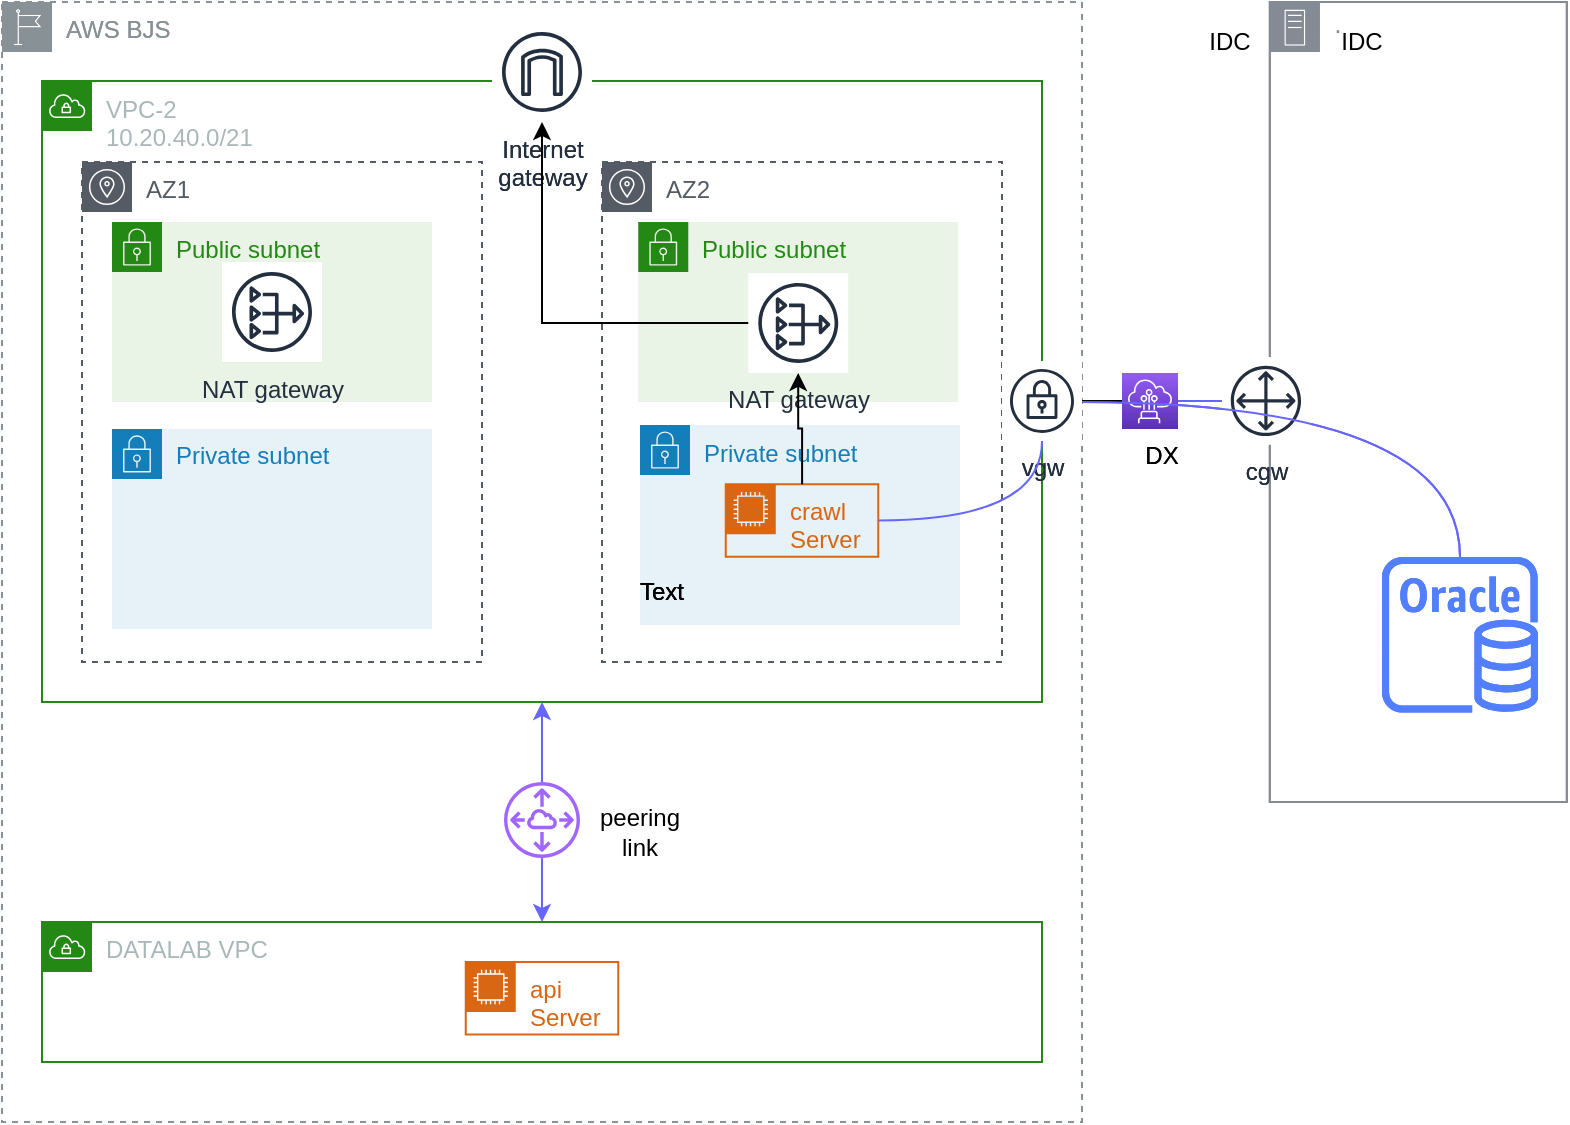 <mxfile version="15.6.1" type="github" pages="2">
  <diagram id="IxkI_rFSqNzdkLSwgqRe" name="one server">
    <mxGraphModel dx="942" dy="600" grid="1" gridSize="10" guides="1" tooltips="1" connect="1" arrows="1" fold="1" page="1" pageScale="1" pageWidth="850" pageHeight="1100" math="0" shadow="0">
      <root>
        <mxCell id="E14DsLH6RbFtZpXnWQbK-0" />
        <mxCell id="E14DsLH6RbFtZpXnWQbK-1" parent="E14DsLH6RbFtZpXnWQbK-0" />
        <mxCell id="0DSQ_IcOaB-lquGiLrmg-0" value="AWS BJS" style="outlineConnect=0;gradientColor=none;html=1;whiteSpace=wrap;fontSize=12;fontStyle=0;shape=mxgraph.aws4.group;grIcon=mxgraph.aws4.group_region;strokeColor=#879196;fillColor=none;verticalAlign=top;align=left;spacingLeft=30;fontColor=#879196;dashed=1;" vertex="1" parent="E14DsLH6RbFtZpXnWQbK-1">
          <mxGeometry x="40" y="40" width="540" height="560" as="geometry" />
        </mxCell>
        <mxCell id="0in5EC7Q_u0zJ6U-dPW--0" value="AWS BJS" style="outlineConnect=0;gradientColor=none;html=1;whiteSpace=wrap;fontSize=12;fontStyle=0;shape=mxgraph.aws4.group;grIcon=mxgraph.aws4.group_region;strokeColor=#879196;fillColor=none;verticalAlign=top;align=left;spacingLeft=30;fontColor=#879196;dashed=1;" vertex="1" parent="E14DsLH6RbFtZpXnWQbK-1">
          <mxGeometry x="40" y="40" width="540" height="560" as="geometry" />
        </mxCell>
        <mxCell id="0in5EC7Q_u0zJ6U-dPW--1" value="VPC-2&lt;br&gt;10.20.40.0/21" style="points=[[0,0],[0.25,0],[0.5,0],[0.75,0],[1,0],[1,0.25],[1,0.5],[1,0.75],[1,1],[0.75,1],[0.5,1],[0.25,1],[0,1],[0,0.75],[0,0.5],[0,0.25]];outlineConnect=0;gradientColor=none;html=1;whiteSpace=wrap;fontSize=12;fontStyle=0;shape=mxgraph.aws4.group;grIcon=mxgraph.aws4.group_vpc;strokeColor=#248814;fillColor=none;verticalAlign=top;align=left;spacingLeft=30;fontColor=#AAB7B8;dashed=0;" vertex="1" parent="E14DsLH6RbFtZpXnWQbK-1">
          <mxGeometry x="60" y="79.5" width="500" height="310.5" as="geometry" />
        </mxCell>
        <mxCell id="0in5EC7Q_u0zJ6U-dPW--2" value="AZ2" style="sketch=0;outlineConnect=0;gradientColor=none;html=1;whiteSpace=wrap;fontSize=12;fontStyle=0;shape=mxgraph.aws4.group;grIcon=mxgraph.aws4.group_availability_zone;strokeColor=#545B64;fillColor=none;verticalAlign=top;align=left;spacingLeft=30;fontColor=#545B64;dashed=1;" vertex="1" parent="E14DsLH6RbFtZpXnWQbK-1">
          <mxGeometry x="340" y="120" width="200" height="250" as="geometry" />
        </mxCell>
        <mxCell id="0in5EC7Q_u0zJ6U-dPW--3" value="AZ1" style="sketch=0;outlineConnect=0;gradientColor=none;html=1;whiteSpace=wrap;fontSize=12;fontStyle=0;shape=mxgraph.aws4.group;grIcon=mxgraph.aws4.group_availability_zone;strokeColor=#545B64;fillColor=none;verticalAlign=top;align=left;spacingLeft=30;fontColor=#545B64;dashed=1;" vertex="1" parent="E14DsLH6RbFtZpXnWQbK-1">
          <mxGeometry x="80" y="120" width="200" height="250" as="geometry" />
        </mxCell>
        <mxCell id="0DSQ_IcOaB-lquGiLrmg-4" value="·" style="outlineConnect=0;gradientColor=none;html=1;whiteSpace=wrap;fontSize=12;fontStyle=0;shape=mxgraph.aws4.group;grIcon=mxgraph.aws4.group_on_premise;strokeColor=#858B94;fillColor=none;verticalAlign=top;align=left;spacingLeft=30;fontColor=#858B94;dashed=0;" vertex="1" parent="E14DsLH6RbFtZpXnWQbK-1">
          <mxGeometry x="673.91" y="40" width="148.5" height="400" as="geometry" />
        </mxCell>
        <mxCell id="0DSQ_IcOaB-lquGiLrmg-5" value="" style="orthogonalLoop=1;jettySize=auto;html=1;strokeColor=none;" edge="1" parent="E14DsLH6RbFtZpXnWQbK-1" source="0DSQ_IcOaB-lquGiLrmg-7" target="0DSQ_IcOaB-lquGiLrmg-11">
          <mxGeometry relative="1" as="geometry" />
        </mxCell>
        <mxCell id="0DSQ_IcOaB-lquGiLrmg-6" value="" style="edgeStyle=none;orthogonalLoop=1;jettySize=auto;html=1;endArrow=none;endFill=0;" edge="1" parent="E14DsLH6RbFtZpXnWQbK-1" source="0DSQ_IcOaB-lquGiLrmg-7" target="0DSQ_IcOaB-lquGiLrmg-11">
          <mxGeometry relative="1" as="geometry" />
        </mxCell>
        <mxCell id="0DSQ_IcOaB-lquGiLrmg-7" value="vgw" style="outlineConnect=0;fontColor=#232F3E;gradientColor=none;strokeColor=#232F3E;fillColor=#ffffff;dashed=0;verticalLabelPosition=bottom;verticalAlign=top;align=center;html=1;fontSize=12;fontStyle=0;aspect=fixed;shape=mxgraph.aws4.resourceIcon;resIcon=mxgraph.aws4.vpn_gateway;" vertex="1" parent="E14DsLH6RbFtZpXnWQbK-1">
          <mxGeometry x="540" y="219.45" width="40" height="40" as="geometry" />
        </mxCell>
        <mxCell id="0DSQ_IcOaB-lquGiLrmg-8" value="" style="edgeStyle=none;orthogonalLoop=1;jettySize=auto;html=1;endArrow=none;endFill=0;" edge="1" parent="E14DsLH6RbFtZpXnWQbK-1" source="0DSQ_IcOaB-lquGiLrmg-9" target="0DSQ_IcOaB-lquGiLrmg-11">
          <mxGeometry relative="1" as="geometry" />
        </mxCell>
        <mxCell id="0DSQ_IcOaB-lquGiLrmg-9" value="cgw" style="outlineConnect=0;fontColor=#232F3E;gradientColor=none;strokeColor=#232F3E;fillColor=#ffffff;verticalLabelPosition=bottom;verticalAlign=top;align=center;html=1;fontSize=12;fontStyle=0;aspect=fixed;shape=mxgraph.aws4.resourceIcon;resIcon=mxgraph.aws4.customer_gateway;" vertex="1" parent="E14DsLH6RbFtZpXnWQbK-1">
          <mxGeometry x="650" y="217.49" width="43.91" height="43.91" as="geometry" />
        </mxCell>
        <mxCell id="0DSQ_IcOaB-lquGiLrmg-10" value="" style="edgeStyle=orthogonalEdgeStyle;curved=1;rounded=0;orthogonalLoop=1;jettySize=auto;html=1;endArrow=none;endFill=0;strokeColor=#6666FF;" edge="1" parent="E14DsLH6RbFtZpXnWQbK-1" source="0DSQ_IcOaB-lquGiLrmg-11" target="0DSQ_IcOaB-lquGiLrmg-9">
          <mxGeometry relative="1" as="geometry" />
        </mxCell>
        <mxCell id="0DSQ_IcOaB-lquGiLrmg-11" value="" style="points=[[0,0,0],[0.25,0,0],[0.5,0,0],[0.75,0,0],[1,0,0],[0,1,0],[0.25,1,0],[0.5,1,0],[0.75,1,0],[1,1,0],[0,0.25,0],[0,0.5,0],[0,0.75,0],[1,0.25,0],[1,0.5,0],[1,0.75,0]];outlineConnect=0;fontColor=#232F3E;gradientColor=#945DF2;gradientDirection=north;fillColor=#5A30B5;strokeColor=#ffffff;dashed=0;verticalLabelPosition=bottom;verticalAlign=top;align=center;html=1;fontSize=12;fontStyle=0;aspect=fixed;shape=mxgraph.aws4.resourceIcon;resIcon=mxgraph.aws4.direct_connect;" vertex="1" parent="E14DsLH6RbFtZpXnWQbK-1">
          <mxGeometry x="600" y="225.45" width="28" height="28" as="geometry" />
        </mxCell>
        <mxCell id="0DSQ_IcOaB-lquGiLrmg-12" value="IDC" style="text;html=1;strokeColor=none;fillColor=none;align=center;verticalAlign=middle;whiteSpace=wrap;rounded=0;" vertex="1" parent="E14DsLH6RbFtZpXnWQbK-1">
          <mxGeometry x="633.91" y="50" width="40" height="20" as="geometry" />
        </mxCell>
        <mxCell id="0DSQ_IcOaB-lquGiLrmg-14" value="Internet&#xa;gateway" style="sketch=0;outlineConnect=0;fontColor=#232F3E;gradientColor=none;strokeColor=#232F3E;fillColor=#ffffff;dashed=0;verticalLabelPosition=bottom;verticalAlign=top;align=center;html=1;fontSize=12;fontStyle=0;aspect=fixed;shape=mxgraph.aws4.resourceIcon;resIcon=mxgraph.aws4.internet_gateway;" vertex="1" parent="E14DsLH6RbFtZpXnWQbK-1">
          <mxGeometry x="285" y="50" width="50" height="50" as="geometry" />
        </mxCell>
        <mxCell id="0DSQ_IcOaB-lquGiLrmg-16" value="" style="sketch=0;outlineConnect=0;fontColor=#232F3E;gradientColor=none;fillColor=#527FFF;strokeColor=none;dashed=0;verticalLabelPosition=bottom;verticalAlign=top;align=center;html=1;fontSize=12;fontStyle=0;aspect=fixed;pointerEvents=1;shape=mxgraph.aws4.rds_oracle_instance;" vertex="1" parent="E14DsLH6RbFtZpXnWQbK-1">
          <mxGeometry x="730" y="317.37" width="78" height="78" as="geometry" />
        </mxCell>
        <mxCell id="0DSQ_IcOaB-lquGiLrmg-17" style="edgeStyle=orthogonalEdgeStyle;curved=1;rounded=0;orthogonalLoop=1;jettySize=auto;html=1;endArrow=none;endFill=0;strokeColor=#6666FF;" edge="1" parent="E14DsLH6RbFtZpXnWQbK-1" target="0DSQ_IcOaB-lquGiLrmg-16">
          <mxGeometry relative="1" as="geometry">
            <mxPoint x="580" y="240" as="sourcePoint" />
            <mxPoint x="646.75" y="360" as="targetPoint" />
          </mxGeometry>
        </mxCell>
        <mxCell id="0DSQ_IcOaB-lquGiLrmg-23" value="" style="edgeStyle=orthogonalEdgeStyle;rounded=0;orthogonalLoop=1;jettySize=auto;html=1;" edge="1" parent="E14DsLH6RbFtZpXnWQbK-1">
          <mxGeometry relative="1" as="geometry">
            <mxPoint x="438.2" y="333.74" as="sourcePoint" />
            <mxPoint x="437.5" y="251.5" as="targetPoint" />
          </mxGeometry>
        </mxCell>
        <mxCell id="0DSQ_IcOaB-lquGiLrmg-30" value="DX" style="text;html=1;strokeColor=none;fillColor=none;align=center;verticalAlign=middle;whiteSpace=wrap;rounded=0;" vertex="1" parent="E14DsLH6RbFtZpXnWQbK-1">
          <mxGeometry x="590" y="251.5" width="60" height="30" as="geometry" />
        </mxCell>
        <mxCell id="0in5EC7Q_u0zJ6U-dPW--4" value="·" style="outlineConnect=0;gradientColor=none;html=1;whiteSpace=wrap;fontSize=12;fontStyle=0;shape=mxgraph.aws4.group;grIcon=mxgraph.aws4.group_on_premise;strokeColor=#858B94;fillColor=none;verticalAlign=top;align=left;spacingLeft=30;fontColor=#858B94;dashed=0;" vertex="1" parent="E14DsLH6RbFtZpXnWQbK-1">
          <mxGeometry x="673.91" y="40" width="148.5" height="400" as="geometry" />
        </mxCell>
        <mxCell id="0in5EC7Q_u0zJ6U-dPW--5" value="" style="orthogonalLoop=1;jettySize=auto;html=1;strokeColor=none;" edge="1" parent="E14DsLH6RbFtZpXnWQbK-1" source="0in5EC7Q_u0zJ6U-dPW--7" target="0in5EC7Q_u0zJ6U-dPW--11">
          <mxGeometry relative="1" as="geometry" />
        </mxCell>
        <mxCell id="0in5EC7Q_u0zJ6U-dPW--6" value="" style="edgeStyle=none;orthogonalLoop=1;jettySize=auto;html=1;endArrow=none;endFill=0;" edge="1" parent="E14DsLH6RbFtZpXnWQbK-1" source="0in5EC7Q_u0zJ6U-dPW--7" target="0in5EC7Q_u0zJ6U-dPW--11">
          <mxGeometry relative="1" as="geometry" />
        </mxCell>
        <mxCell id="0in5EC7Q_u0zJ6U-dPW--7" value="vgw" style="outlineConnect=0;fontColor=#232F3E;gradientColor=none;strokeColor=#232F3E;fillColor=#ffffff;dashed=0;verticalLabelPosition=bottom;verticalAlign=top;align=center;html=1;fontSize=12;fontStyle=0;aspect=fixed;shape=mxgraph.aws4.resourceIcon;resIcon=mxgraph.aws4.vpn_gateway;" vertex="1" parent="E14DsLH6RbFtZpXnWQbK-1">
          <mxGeometry x="540" y="219.45" width="40" height="40" as="geometry" />
        </mxCell>
        <mxCell id="0in5EC7Q_u0zJ6U-dPW--8" value="" style="edgeStyle=none;orthogonalLoop=1;jettySize=auto;html=1;endArrow=none;endFill=0;" edge="1" parent="E14DsLH6RbFtZpXnWQbK-1" source="0in5EC7Q_u0zJ6U-dPW--9" target="0in5EC7Q_u0zJ6U-dPW--11">
          <mxGeometry relative="1" as="geometry" />
        </mxCell>
        <mxCell id="0in5EC7Q_u0zJ6U-dPW--9" value="cgw" style="outlineConnect=0;fontColor=#232F3E;gradientColor=none;strokeColor=#232F3E;fillColor=#ffffff;verticalLabelPosition=bottom;verticalAlign=top;align=center;html=1;fontSize=12;fontStyle=0;aspect=fixed;shape=mxgraph.aws4.resourceIcon;resIcon=mxgraph.aws4.customer_gateway;" vertex="1" parent="E14DsLH6RbFtZpXnWQbK-1">
          <mxGeometry x="650" y="217.49" width="43.91" height="43.91" as="geometry" />
        </mxCell>
        <mxCell id="0in5EC7Q_u0zJ6U-dPW--10" value="" style="edgeStyle=orthogonalEdgeStyle;curved=1;rounded=0;orthogonalLoop=1;jettySize=auto;html=1;endArrow=none;endFill=0;strokeColor=#6666FF;" edge="1" parent="E14DsLH6RbFtZpXnWQbK-1" source="0in5EC7Q_u0zJ6U-dPW--11" target="0in5EC7Q_u0zJ6U-dPW--9">
          <mxGeometry relative="1" as="geometry" />
        </mxCell>
        <mxCell id="0in5EC7Q_u0zJ6U-dPW--11" value="" style="points=[[0,0,0],[0.25,0,0],[0.5,0,0],[0.75,0,0],[1,0,0],[0,1,0],[0.25,1,0],[0.5,1,0],[0.75,1,0],[1,1,0],[0,0.25,0],[0,0.5,0],[0,0.75,0],[1,0.25,0],[1,0.5,0],[1,0.75,0]];outlineConnect=0;fontColor=#232F3E;gradientColor=#945DF2;gradientDirection=north;fillColor=#5A30B5;strokeColor=#ffffff;dashed=0;verticalLabelPosition=bottom;verticalAlign=top;align=center;html=1;fontSize=12;fontStyle=0;aspect=fixed;shape=mxgraph.aws4.resourceIcon;resIcon=mxgraph.aws4.direct_connect;" vertex="1" parent="E14DsLH6RbFtZpXnWQbK-1">
          <mxGeometry x="600" y="225.45" width="28" height="28" as="geometry" />
        </mxCell>
        <mxCell id="0in5EC7Q_u0zJ6U-dPW--12" value="IDC" style="text;html=1;strokeColor=none;fillColor=none;align=center;verticalAlign=middle;whiteSpace=wrap;rounded=0;" vertex="1" parent="E14DsLH6RbFtZpXnWQbK-1">
          <mxGeometry x="700" y="50" width="40" height="20" as="geometry" />
        </mxCell>
        <mxCell id="0in5EC7Q_u0zJ6U-dPW--13" value="Public subnet" style="points=[[0,0],[0.25,0],[0.5,0],[0.75,0],[1,0],[1,0.25],[1,0.5],[1,0.75],[1,1],[0.75,1],[0.5,1],[0.25,1],[0,1],[0,0.75],[0,0.5],[0,0.25]];outlineConnect=0;gradientColor=none;html=1;whiteSpace=wrap;fontSize=12;fontStyle=0;shape=mxgraph.aws4.group;grIcon=mxgraph.aws4.group_security_group;grStroke=0;strokeColor=#248814;fillColor=#E9F3E6;verticalAlign=top;align=left;spacingLeft=30;fontColor=#248814;dashed=0;" vertex="1" parent="E14DsLH6RbFtZpXnWQbK-1">
          <mxGeometry x="95" y="150" width="160" height="90" as="geometry" />
        </mxCell>
        <mxCell id="0in5EC7Q_u0zJ6U-dPW--14" value="Internet&#xa;gateway" style="sketch=0;outlineConnect=0;fontColor=#232F3E;gradientColor=none;strokeColor=#232F3E;fillColor=#ffffff;dashed=0;verticalLabelPosition=bottom;verticalAlign=top;align=center;html=1;fontSize=12;fontStyle=0;aspect=fixed;shape=mxgraph.aws4.resourceIcon;resIcon=mxgraph.aws4.internet_gateway;" vertex="1" parent="E14DsLH6RbFtZpXnWQbK-1">
          <mxGeometry x="285" y="50" width="50" height="50" as="geometry" />
        </mxCell>
        <mxCell id="0in5EC7Q_u0zJ6U-dPW--15" value="Private subnet" style="points=[[0,0],[0.25,0],[0.5,0],[0.75,0],[1,0],[1,0.25],[1,0.5],[1,0.75],[1,1],[0.75,1],[0.5,1],[0.25,1],[0,1],[0,0.75],[0,0.5],[0,0.25]];outlineConnect=0;gradientColor=none;html=1;whiteSpace=wrap;fontSize=12;fontStyle=0;shape=mxgraph.aws4.group;grIcon=mxgraph.aws4.group_security_group;grStroke=0;strokeColor=#147EBA;fillColor=#E6F2F8;verticalAlign=top;align=left;spacingLeft=30;fontColor=#147EBA;dashed=0;" vertex="1" parent="E14DsLH6RbFtZpXnWQbK-1">
          <mxGeometry x="95" y="253.45" width="160" height="100" as="geometry" />
        </mxCell>
        <mxCell id="0in5EC7Q_u0zJ6U-dPW--16" value="" style="sketch=0;outlineConnect=0;fontColor=#232F3E;gradientColor=none;fillColor=#527FFF;strokeColor=none;dashed=0;verticalLabelPosition=bottom;verticalAlign=top;align=center;html=1;fontSize=12;fontStyle=0;aspect=fixed;pointerEvents=1;shape=mxgraph.aws4.rds_oracle_instance;" vertex="1" parent="E14DsLH6RbFtZpXnWQbK-1">
          <mxGeometry x="730" y="317.37" width="78" height="78" as="geometry" />
        </mxCell>
        <mxCell id="0in5EC7Q_u0zJ6U-dPW--17" style="edgeStyle=orthogonalEdgeStyle;curved=1;rounded=0;orthogonalLoop=1;jettySize=auto;html=1;endArrow=none;endFill=0;strokeColor=#6666FF;" edge="1" parent="E14DsLH6RbFtZpXnWQbK-1" target="0in5EC7Q_u0zJ6U-dPW--16">
          <mxGeometry relative="1" as="geometry">
            <mxPoint x="580" y="240" as="sourcePoint" />
            <mxPoint x="646.75" y="360" as="targetPoint" />
          </mxGeometry>
        </mxCell>
        <mxCell id="0in5EC7Q_u0zJ6U-dPW--18" value="Public subnet" style="points=[[0,0],[0.25,0],[0.5,0],[0.75,0],[1,0],[1,0.25],[1,0.5],[1,0.75],[1,1],[0.75,1],[0.5,1],[0.25,1],[0,1],[0,0.75],[0,0.5],[0,0.25]];outlineConnect=0;gradientColor=none;html=1;whiteSpace=wrap;fontSize=12;fontStyle=0;shape=mxgraph.aws4.group;grIcon=mxgraph.aws4.group_security_group;grStroke=0;strokeColor=#248814;fillColor=#E9F3E6;verticalAlign=top;align=left;spacingLeft=30;fontColor=#248814;dashed=0;" vertex="1" parent="E14DsLH6RbFtZpXnWQbK-1">
          <mxGeometry x="358.13" y="150" width="160" height="90" as="geometry" />
        </mxCell>
        <mxCell id="0in5EC7Q_u0zJ6U-dPW--19" value="Private subnet" style="points=[[0,0],[0.25,0],[0.5,0],[0.75,0],[1,0],[1,0.25],[1,0.5],[1,0.75],[1,1],[0.75,1],[0.5,1],[0.25,1],[0,1],[0,0.75],[0,0.5],[0,0.25]];outlineConnect=0;gradientColor=none;html=1;whiteSpace=wrap;fontSize=12;fontStyle=0;shape=mxgraph.aws4.group;grIcon=mxgraph.aws4.group_security_group;grStroke=0;strokeColor=#147EBA;fillColor=#E6F2F8;verticalAlign=top;align=left;spacingLeft=30;fontColor=#147EBA;dashed=0;" vertex="1" parent="E14DsLH6RbFtZpXnWQbK-1">
          <mxGeometry x="359" y="251.5" width="160" height="100" as="geometry" />
        </mxCell>
        <mxCell id="0in5EC7Q_u0zJ6U-dPW--21" value="crawl Server" style="points=[[0,0],[0.25,0],[0.5,0],[0.75,0],[1,0],[1,0.25],[1,0.5],[1,0.75],[1,1],[0.75,1],[0.5,1],[0.25,1],[0,1],[0,0.75],[0,0.5],[0,0.25]];outlineConnect=0;gradientColor=none;html=1;whiteSpace=wrap;fontSize=12;fontStyle=0;shape=mxgraph.aws4.group;grIcon=mxgraph.aws4.group_ec2_instance_contents;strokeColor=#D86613;fillColor=none;verticalAlign=top;align=left;spacingLeft=30;fontColor=#D86613;dashed=0;" vertex="1" parent="E14DsLH6RbFtZpXnWQbK-1">
          <mxGeometry x="401.88" y="281.11" width="76.25" height="36.26" as="geometry" />
        </mxCell>
        <mxCell id="0in5EC7Q_u0zJ6U-dPW--22" value="NAT gateway" style="sketch=0;outlineConnect=0;fontColor=#232F3E;gradientColor=none;strokeColor=#232F3E;fillColor=#ffffff;dashed=0;verticalLabelPosition=bottom;verticalAlign=top;align=center;html=1;fontSize=12;fontStyle=0;aspect=fixed;shape=mxgraph.aws4.resourceIcon;resIcon=mxgraph.aws4.nat_gateway;" vertex="1" parent="E14DsLH6RbFtZpXnWQbK-1">
          <mxGeometry x="413.13" y="175.45" width="50" height="50" as="geometry" />
        </mxCell>
        <mxCell id="0in5EC7Q_u0zJ6U-dPW--23" value="" style="edgeStyle=orthogonalEdgeStyle;rounded=0;orthogonalLoop=1;jettySize=auto;html=1;" edge="1" parent="E14DsLH6RbFtZpXnWQbK-1" source="0in5EC7Q_u0zJ6U-dPW--21" target="0in5EC7Q_u0zJ6U-dPW--22">
          <mxGeometry relative="1" as="geometry" />
        </mxCell>
        <mxCell id="0in5EC7Q_u0zJ6U-dPW--24" value="" style="edgeStyle=orthogonalEdgeStyle;rounded=0;orthogonalLoop=1;jettySize=auto;html=1;" edge="1" parent="E14DsLH6RbFtZpXnWQbK-1" source="0in5EC7Q_u0zJ6U-dPW--22" target="0in5EC7Q_u0zJ6U-dPW--14">
          <mxGeometry relative="1" as="geometry" />
        </mxCell>
        <mxCell id="0in5EC7Q_u0zJ6U-dPW--30" value="DX" style="text;html=1;strokeColor=none;fillColor=none;align=center;verticalAlign=middle;whiteSpace=wrap;rounded=0;" vertex="1" parent="E14DsLH6RbFtZpXnWQbK-1">
          <mxGeometry x="590" y="251.5" width="60" height="30" as="geometry" />
        </mxCell>
        <mxCell id="0in5EC7Q_u0zJ6U-dPW--33" value="NAT gateway" style="sketch=0;outlineConnect=0;fontColor=#232F3E;gradientColor=none;strokeColor=#232F3E;fillColor=#ffffff;dashed=0;verticalLabelPosition=bottom;verticalAlign=top;align=center;html=1;fontSize=12;fontStyle=0;aspect=fixed;shape=mxgraph.aws4.resourceIcon;resIcon=mxgraph.aws4.nat_gateway;" vertex="1" parent="E14DsLH6RbFtZpXnWQbK-1">
          <mxGeometry x="150" y="170" width="50" height="50" as="geometry" />
        </mxCell>
        <mxCell id="0DSQ_IcOaB-lquGiLrmg-31" style="edgeStyle=orthogonalEdgeStyle;curved=1;rounded=0;orthogonalLoop=1;jettySize=auto;html=1;endArrow=none;endFill=0;strokeColor=#6666FF;exitX=1;exitY=0.5;exitDx=0;exitDy=0;" edge="1" parent="E14DsLH6RbFtZpXnWQbK-1" source="0in5EC7Q_u0zJ6U-dPW--21" target="0DSQ_IcOaB-lquGiLrmg-7">
          <mxGeometry relative="1" as="geometry">
            <mxPoint x="476.25" y="351.87" as="sourcePoint" />
          </mxGeometry>
        </mxCell>
        <mxCell id="Z63WSZhTEYUfZRbjcNXk-4" value="" style="edgeStyle=none;rounded=0;orthogonalLoop=1;jettySize=auto;html=1;endArrow=classic;endFill=1;strokeColor=#6666FF;" edge="1" parent="E14DsLH6RbFtZpXnWQbK-1" source="Z63WSZhTEYUfZRbjcNXk-0" target="0in5EC7Q_u0zJ6U-dPW--1">
          <mxGeometry relative="1" as="geometry" />
        </mxCell>
        <mxCell id="Z63WSZhTEYUfZRbjcNXk-5" value="" style="edgeStyle=none;rounded=0;orthogonalLoop=1;jettySize=auto;html=1;endArrow=classic;endFill=1;strokeColor=#6666FF;" edge="1" parent="E14DsLH6RbFtZpXnWQbK-1" source="Z63WSZhTEYUfZRbjcNXk-0" target="Z63WSZhTEYUfZRbjcNXk-1">
          <mxGeometry relative="1" as="geometry" />
        </mxCell>
        <mxCell id="Z63WSZhTEYUfZRbjcNXk-0" value="" style="sketch=0;outlineConnect=0;fontColor=#232F3E;gradientColor=none;fillColor=#A166FF;strokeColor=none;dashed=0;verticalLabelPosition=bottom;verticalAlign=top;align=center;html=1;fontSize=12;fontStyle=0;aspect=fixed;pointerEvents=1;shape=mxgraph.aws4.peering;" vertex="1" parent="E14DsLH6RbFtZpXnWQbK-1">
          <mxGeometry x="291" y="430" width="38" height="38" as="geometry" />
        </mxCell>
        <mxCell id="Z63WSZhTEYUfZRbjcNXk-1" value="DATALAB VPC" style="points=[[0,0],[0.25,0],[0.5,0],[0.75,0],[1,0],[1,0.25],[1,0.5],[1,0.75],[1,1],[0.75,1],[0.5,1],[0.25,1],[0,1],[0,0.75],[0,0.5],[0,0.25]];outlineConnect=0;gradientColor=none;html=1;whiteSpace=wrap;fontSize=12;fontStyle=0;shape=mxgraph.aws4.group;grIcon=mxgraph.aws4.group_vpc;strokeColor=#248814;fillColor=none;verticalAlign=top;align=left;spacingLeft=30;fontColor=#AAB7B8;dashed=0;" vertex="1" parent="E14DsLH6RbFtZpXnWQbK-1">
          <mxGeometry x="60" y="500" width="500" height="70" as="geometry" />
        </mxCell>
        <mxCell id="Z63WSZhTEYUfZRbjcNXk-6" value="Text" style="text;html=1;strokeColor=none;fillColor=none;align=center;verticalAlign=middle;whiteSpace=wrap;rounded=0;" vertex="1" parent="E14DsLH6RbFtZpXnWQbK-1">
          <mxGeometry x="340" y="320" width="60" height="30" as="geometry" />
        </mxCell>
        <mxCell id="Z63WSZhTEYUfZRbjcNXk-7" value="Text" style="text;html=1;strokeColor=none;fillColor=none;align=center;verticalAlign=middle;whiteSpace=wrap;rounded=0;" vertex="1" parent="E14DsLH6RbFtZpXnWQbK-1">
          <mxGeometry x="340" y="320" width="60" height="30" as="geometry" />
        </mxCell>
        <mxCell id="Z63WSZhTEYUfZRbjcNXk-8" value="Text" style="text;html=1;strokeColor=none;fillColor=none;align=center;verticalAlign=middle;whiteSpace=wrap;rounded=0;" vertex="1" parent="E14DsLH6RbFtZpXnWQbK-1">
          <mxGeometry x="340" y="320" width="60" height="30" as="geometry" />
        </mxCell>
        <mxCell id="Z63WSZhTEYUfZRbjcNXk-9" value="peering link" style="text;html=1;strokeColor=none;fillColor=none;align=center;verticalAlign=middle;whiteSpace=wrap;rounded=0;" vertex="1" parent="E14DsLH6RbFtZpXnWQbK-1">
          <mxGeometry x="329" y="440" width="60" height="30" as="geometry" />
        </mxCell>
        <mxCell id="Z63WSZhTEYUfZRbjcNXk-11" value="api Server" style="points=[[0,0],[0.25,0],[0.5,0],[0.75,0],[1,0],[1,0.25],[1,0.5],[1,0.75],[1,1],[0.75,1],[0.5,1],[0.25,1],[0,1],[0,0.75],[0,0.5],[0,0.25]];outlineConnect=0;gradientColor=none;html=1;whiteSpace=wrap;fontSize=12;fontStyle=0;shape=mxgraph.aws4.group;grIcon=mxgraph.aws4.group_ec2_instance_contents;strokeColor=#D86613;fillColor=none;verticalAlign=top;align=left;spacingLeft=30;fontColor=#D86613;dashed=0;" vertex="1" parent="E14DsLH6RbFtZpXnWQbK-1">
          <mxGeometry x="271.87" y="520" width="76.25" height="36.26" as="geometry" />
        </mxCell>
      </root>
    </mxGraphModel>
  </diagram>
  <diagram id="Yk6t9v-q_GspNquAsi5I" name="autoscaling">
    <mxGraphModel dx="942" dy="600" grid="1" gridSize="10" guides="1" tooltips="1" connect="1" arrows="1" fold="1" page="1" pageScale="1" pageWidth="827" pageHeight="1169" math="0" shadow="0">
      <root>
        <mxCell id="0" />
        <mxCell id="1" parent="0" />
        <mxCell id="BR9eqy4Dcbu-qg9SR92N-1" value="AWS BJS" style="outlineConnect=0;gradientColor=none;html=1;whiteSpace=wrap;fontSize=12;fontStyle=0;shape=mxgraph.aws4.group;grIcon=mxgraph.aws4.group_region;strokeColor=#879196;fillColor=none;verticalAlign=top;align=left;spacingLeft=30;fontColor=#879196;dashed=1;" parent="1" vertex="1">
          <mxGeometry x="40" y="40" width="540" height="560" as="geometry" />
        </mxCell>
        <mxCell id="BR9eqy4Dcbu-qg9SR92N-7" value="VPC-2&lt;br&gt;10.20.40.0/21" style="points=[[0,0],[0.25,0],[0.5,0],[0.75,0],[1,0],[1,0.25],[1,0.5],[1,0.75],[1,1],[0.75,1],[0.5,1],[0.25,1],[0,1],[0,0.75],[0,0.5],[0,0.25]];outlineConnect=0;gradientColor=none;html=1;whiteSpace=wrap;fontSize=12;fontStyle=0;shape=mxgraph.aws4.group;grIcon=mxgraph.aws4.group_vpc;strokeColor=#248814;fillColor=none;verticalAlign=top;align=left;spacingLeft=30;fontColor=#AAB7B8;dashed=0;" parent="1" vertex="1">
          <mxGeometry x="60" y="79.5" width="500" height="440.5" as="geometry" />
        </mxCell>
        <mxCell id="EoJ3y0hwIgOVWHxbTN7e-2" value="AZ2" style="sketch=0;outlineConnect=0;gradientColor=none;html=1;whiteSpace=wrap;fontSize=12;fontStyle=0;shape=mxgraph.aws4.group;grIcon=mxgraph.aws4.group_availability_zone;strokeColor=#545B64;fillColor=none;verticalAlign=top;align=left;spacingLeft=30;fontColor=#545B64;dashed=1;" vertex="1" parent="1">
          <mxGeometry x="340" y="150" width="200" height="270" as="geometry" />
        </mxCell>
        <mxCell id="EoJ3y0hwIgOVWHxbTN7e-1" value="AZ1" style="sketch=0;outlineConnect=0;gradientColor=none;html=1;whiteSpace=wrap;fontSize=12;fontStyle=0;shape=mxgraph.aws4.group;grIcon=mxgraph.aws4.group_availability_zone;strokeColor=#545B64;fillColor=none;verticalAlign=top;align=left;spacingLeft=30;fontColor=#545B64;dashed=1;" vertex="1" parent="1">
          <mxGeometry x="80" y="150" width="200" height="270" as="geometry" />
        </mxCell>
        <mxCell id="BR9eqy4Dcbu-qg9SR92N-37" value="·" style="outlineConnect=0;gradientColor=none;html=1;whiteSpace=wrap;fontSize=12;fontStyle=0;shape=mxgraph.aws4.group;grIcon=mxgraph.aws4.group_on_premise;strokeColor=#858B94;fillColor=none;verticalAlign=top;align=left;spacingLeft=30;fontColor=#858B94;dashed=0;" parent="1" vertex="1">
          <mxGeometry x="673.91" y="40" width="148.5" height="400" as="geometry" />
        </mxCell>
        <mxCell id="BR9eqy4Dcbu-qg9SR92N-32" value="" style="orthogonalLoop=1;jettySize=auto;html=1;strokeColor=none;" parent="1" source="BR9eqy4Dcbu-qg9SR92N-13" target="BR9eqy4Dcbu-qg9SR92N-25" edge="1">
          <mxGeometry relative="1" as="geometry" />
        </mxCell>
        <mxCell id="BR9eqy4Dcbu-qg9SR92N-35" value="" style="edgeStyle=none;orthogonalLoop=1;jettySize=auto;html=1;endArrow=none;endFill=0;" parent="1" source="BR9eqy4Dcbu-qg9SR92N-13" target="BR9eqy4Dcbu-qg9SR92N-25" edge="1">
          <mxGeometry relative="1" as="geometry" />
        </mxCell>
        <mxCell id="BR9eqy4Dcbu-qg9SR92N-13" value="vgw" style="outlineConnect=0;fontColor=#232F3E;gradientColor=none;strokeColor=#232F3E;fillColor=#ffffff;dashed=0;verticalLabelPosition=bottom;verticalAlign=top;align=center;html=1;fontSize=12;fontStyle=0;aspect=fixed;shape=mxgraph.aws4.resourceIcon;resIcon=mxgraph.aws4.vpn_gateway;" parent="1" vertex="1">
          <mxGeometry x="540" y="219.45" width="40" height="40" as="geometry" />
        </mxCell>
        <mxCell id="BR9eqy4Dcbu-qg9SR92N-36" value="" style="edgeStyle=none;orthogonalLoop=1;jettySize=auto;html=1;endArrow=none;endFill=0;" parent="1" source="BR9eqy4Dcbu-qg9SR92N-18" target="BR9eqy4Dcbu-qg9SR92N-25" edge="1">
          <mxGeometry relative="1" as="geometry" />
        </mxCell>
        <mxCell id="BR9eqy4Dcbu-qg9SR92N-18" value="cgw" style="outlineConnect=0;fontColor=#232F3E;gradientColor=none;strokeColor=#232F3E;fillColor=#ffffff;verticalLabelPosition=bottom;verticalAlign=top;align=center;html=1;fontSize=12;fontStyle=0;aspect=fixed;shape=mxgraph.aws4.resourceIcon;resIcon=mxgraph.aws4.customer_gateway;" parent="1" vertex="1">
          <mxGeometry x="650" y="217.49" width="43.91" height="43.91" as="geometry" />
        </mxCell>
        <mxCell id="EoJ3y0hwIgOVWHxbTN7e-20" value="" style="edgeStyle=orthogonalEdgeStyle;curved=1;rounded=0;orthogonalLoop=1;jettySize=auto;html=1;endArrow=none;endFill=0;strokeColor=#6666FF;" edge="1" parent="1" source="BR9eqy4Dcbu-qg9SR92N-25" target="BR9eqy4Dcbu-qg9SR92N-18">
          <mxGeometry relative="1" as="geometry" />
        </mxCell>
        <mxCell id="BR9eqy4Dcbu-qg9SR92N-25" value="" style="points=[[0,0,0],[0.25,0,0],[0.5,0,0],[0.75,0,0],[1,0,0],[0,1,0],[0.25,1,0],[0.5,1,0],[0.75,1,0],[1,1,0],[0,0.25,0],[0,0.5,0],[0,0.75,0],[1,0.25,0],[1,0.5,0],[1,0.75,0]];outlineConnect=0;fontColor=#232F3E;gradientColor=#945DF2;gradientDirection=north;fillColor=#5A30B5;strokeColor=#ffffff;dashed=0;verticalLabelPosition=bottom;verticalAlign=top;align=center;html=1;fontSize=12;fontStyle=0;aspect=fixed;shape=mxgraph.aws4.resourceIcon;resIcon=mxgraph.aws4.direct_connect;" parent="1" vertex="1">
          <mxGeometry x="600" y="225.45" width="28" height="28" as="geometry" />
        </mxCell>
        <mxCell id="537Jsp8l8VRUOBUdNGrK-15" value="IDC" style="text;html=1;strokeColor=none;fillColor=none;align=center;verticalAlign=middle;whiteSpace=wrap;rounded=0;" parent="1" vertex="1">
          <mxGeometry x="700" y="50" width="40" height="20" as="geometry" />
        </mxCell>
        <mxCell id="JGFHLuElw2-2O4ALlyM0-1" value="Public subnet" style="points=[[0,0],[0.25,0],[0.5,0],[0.75,0],[1,0],[1,0.25],[1,0.5],[1,0.75],[1,1],[0.75,1],[0.5,1],[0.25,1],[0,1],[0,0.75],[0,0.5],[0,0.25]];outlineConnect=0;gradientColor=none;html=1;whiteSpace=wrap;fontSize=12;fontStyle=0;shape=mxgraph.aws4.group;grIcon=mxgraph.aws4.group_security_group;grStroke=0;strokeColor=#248814;fillColor=#E9F3E6;verticalAlign=top;align=left;spacingLeft=30;fontColor=#248814;dashed=0;" parent="1" vertex="1">
          <mxGeometry x="100" y="180" width="160" height="90" as="geometry" />
        </mxCell>
        <mxCell id="JGFHLuElw2-2O4ALlyM0-2" value="Internet&#xa;gateway" style="sketch=0;outlineConnect=0;fontColor=#232F3E;gradientColor=none;strokeColor=#232F3E;fillColor=#ffffff;dashed=0;verticalLabelPosition=bottom;verticalAlign=top;align=center;html=1;fontSize=12;fontStyle=0;aspect=fixed;shape=mxgraph.aws4.resourceIcon;resIcon=mxgraph.aws4.internet_gateway;" parent="1" vertex="1">
          <mxGeometry x="285" y="50" width="50" height="50" as="geometry" />
        </mxCell>
        <mxCell id="JGFHLuElw2-2O4ALlyM0-6" value="Private subnet" style="points=[[0,0],[0.25,0],[0.5,0],[0.75,0],[1,0],[1,0.25],[1,0.5],[1,0.75],[1,1],[0.75,1],[0.5,1],[0.25,1],[0,1],[0,0.75],[0,0.5],[0,0.25]];outlineConnect=0;gradientColor=none;html=1;whiteSpace=wrap;fontSize=12;fontStyle=0;shape=mxgraph.aws4.group;grIcon=mxgraph.aws4.group_security_group;grStroke=0;strokeColor=#147EBA;fillColor=#E6F2F8;verticalAlign=top;align=left;spacingLeft=30;fontColor=#147EBA;dashed=0;" parent="1" vertex="1">
          <mxGeometry x="100" y="290" width="160" height="100" as="geometry" />
        </mxCell>
        <mxCell id="JGFHLuElw2-2O4ALlyM0-11" value="" style="sketch=0;outlineConnect=0;fontColor=#232F3E;gradientColor=none;fillColor=#527FFF;strokeColor=none;dashed=0;verticalLabelPosition=bottom;verticalAlign=top;align=center;html=1;fontSize=12;fontStyle=0;aspect=fixed;pointerEvents=1;shape=mxgraph.aws4.rds_oracle_instance;" parent="1" vertex="1">
          <mxGeometry x="730" y="317.37" width="78" height="78" as="geometry" />
        </mxCell>
        <mxCell id="JGFHLuElw2-2O4ALlyM0-13" style="edgeStyle=orthogonalEdgeStyle;curved=1;rounded=0;orthogonalLoop=1;jettySize=auto;html=1;endArrow=none;endFill=0;strokeColor=#6666FF;" parent="1" edge="1" target="JGFHLuElw2-2O4ALlyM0-11">
          <mxGeometry relative="1" as="geometry">
            <mxPoint x="580" y="240" as="sourcePoint" />
            <mxPoint x="646.75" y="360" as="targetPoint" />
          </mxGeometry>
        </mxCell>
        <mxCell id="EoJ3y0hwIgOVWHxbTN7e-3" value="Public subnet" style="points=[[0,0],[0.25,0],[0.5,0],[0.75,0],[1,0],[1,0.25],[1,0.5],[1,0.75],[1,1],[0.75,1],[0.5,1],[0.25,1],[0,1],[0,0.75],[0,0.5],[0,0.25]];outlineConnect=0;gradientColor=none;html=1;whiteSpace=wrap;fontSize=12;fontStyle=0;shape=mxgraph.aws4.group;grIcon=mxgraph.aws4.group_security_group;grStroke=0;strokeColor=#248814;fillColor=#E9F3E6;verticalAlign=top;align=left;spacingLeft=30;fontColor=#248814;dashed=0;" vertex="1" parent="1">
          <mxGeometry x="359" y="180" width="160" height="90" as="geometry" />
        </mxCell>
        <mxCell id="EoJ3y0hwIgOVWHxbTN7e-4" value="Private subnet" style="points=[[0,0],[0.25,0],[0.5,0],[0.75,0],[1,0],[1,0.25],[1,0.5],[1,0.75],[1,1],[0.75,1],[0.5,1],[0.25,1],[0,1],[0,0.75],[0,0.5],[0,0.25]];outlineConnect=0;gradientColor=none;html=1;whiteSpace=wrap;fontSize=12;fontStyle=0;shape=mxgraph.aws4.group;grIcon=mxgraph.aws4.group_security_group;grStroke=0;strokeColor=#147EBA;fillColor=#E6F2F8;verticalAlign=top;align=left;spacingLeft=30;fontColor=#147EBA;dashed=0;" vertex="1" parent="1">
          <mxGeometry x="359" y="290" width="160" height="100" as="geometry" />
        </mxCell>
        <mxCell id="JGFHLuElw2-2O4ALlyM0-12" style="edgeStyle=orthogonalEdgeStyle;curved=1;rounded=0;orthogonalLoop=1;jettySize=auto;html=1;endArrow=none;endFill=0;strokeColor=#6666FF;" parent="1" source="EoJ3y0hwIgOVWHxbTN7e-13" target="EoJ3y0hwIgOVWHxbTN7e-16" edge="1">
          <mxGeometry relative="1" as="geometry">
            <mxPoint x="306" y="390" as="sourcePoint" />
          </mxGeometry>
        </mxCell>
        <mxCell id="JGFHLuElw2-2O4ALlyM0-7" value="crawl Server" style="points=[[0,0],[0.25,0],[0.5,0],[0.75,0],[1,0],[1,0.25],[1,0.5],[1,0.75],[1,1],[0.75,1],[0.5,1],[0.25,1],[0,1],[0,0.75],[0,0.5],[0,0.25]];outlineConnect=0;gradientColor=none;html=1;whiteSpace=wrap;fontSize=12;fontStyle=0;shape=mxgraph.aws4.group;grIcon=mxgraph.aws4.group_ec2_instance_contents;strokeColor=#D86613;fillColor=none;verticalAlign=top;align=left;spacingLeft=30;fontColor=#D86613;dashed=0;" parent="1" vertex="1">
          <mxGeometry x="400" y="333.74" width="76.25" height="36.26" as="geometry" />
        </mxCell>
        <mxCell id="JGFHLuElw2-2O4ALlyM0-3" value="NAT gateway" style="sketch=0;outlineConnect=0;fontColor=#232F3E;gradientColor=none;strokeColor=#232F3E;fillColor=#ffffff;dashed=0;verticalLabelPosition=bottom;verticalAlign=top;align=center;html=1;fontSize=12;fontStyle=0;aspect=fixed;shape=mxgraph.aws4.resourceIcon;resIcon=mxgraph.aws4.nat_gateway;" parent="1" vertex="1">
          <mxGeometry x="412.5" y="201.5" width="50" height="50" as="geometry" />
        </mxCell>
        <mxCell id="JGFHLuElw2-2O4ALlyM0-8" value="" style="edgeStyle=orthogonalEdgeStyle;rounded=0;orthogonalLoop=1;jettySize=auto;html=1;" parent="1" source="JGFHLuElw2-2O4ALlyM0-7" target="JGFHLuElw2-2O4ALlyM0-3" edge="1">
          <mxGeometry relative="1" as="geometry" />
        </mxCell>
        <mxCell id="JGFHLuElw2-2O4ALlyM0-5" value="" style="edgeStyle=orthogonalEdgeStyle;rounded=0;orthogonalLoop=1;jettySize=auto;html=1;" parent="1" source="JGFHLuElw2-2O4ALlyM0-3" target="JGFHLuElw2-2O4ALlyM0-2" edge="1">
          <mxGeometry relative="1" as="geometry" />
        </mxCell>
        <mxCell id="EoJ3y0hwIgOVWHxbTN7e-5" value="" style="sketch=0;outlineConnect=0;fontColor=#232F3E;gradientColor=none;fillColor=#6CAE3E;strokeColor=none;dashed=0;verticalLabelPosition=bottom;verticalAlign=top;align=center;html=1;fontSize=12;fontStyle=0;aspect=fixed;pointerEvents=1;shape=mxgraph.aws4.elastic_file_system_standard;" vertex="1" parent="1">
          <mxGeometry x="160" y="440" width="48.75" height="48.75" as="geometry" />
        </mxCell>
        <mxCell id="EoJ3y0hwIgOVWHxbTN7e-6" value="Amazon S3" style="sketch=0;outlineConnect=0;fontColor=#232F3E;gradientColor=none;strokeColor=#ffffff;fillColor=#232F3E;dashed=0;verticalLabelPosition=middle;verticalAlign=bottom;align=center;html=1;whiteSpace=wrap;fontSize=10;fontStyle=1;spacing=3;shape=mxgraph.aws4.productIcon;prIcon=mxgraph.aws4.s3;" vertex="1" parent="1">
          <mxGeometry x="90" y="440" width="50" height="30" as="geometry" />
        </mxCell>
        <mxCell id="EoJ3y0hwIgOVWHxbTN7e-7" value="S3" style="text;html=1;strokeColor=none;fillColor=none;align=center;verticalAlign=middle;whiteSpace=wrap;rounded=0;" vertex="1" parent="1">
          <mxGeometry x="90" y="488.75" width="50" height="20" as="geometry" />
        </mxCell>
        <mxCell id="EoJ3y0hwIgOVWHxbTN7e-10" value="EFS" style="text;html=1;strokeColor=none;fillColor=none;align=center;verticalAlign=middle;whiteSpace=wrap;rounded=0;" vertex="1" parent="1">
          <mxGeometry x="160" y="488.75" width="50" height="20" as="geometry" />
        </mxCell>
        <mxCell id="EoJ3y0hwIgOVWHxbTN7e-13" value="Auto Scaling group" style="points=[[0,0],[0.25,0],[0.5,0],[0.75,0],[1,0],[1,0.25],[1,0.5],[1,0.75],[1,1],[0.75,1],[0.5,1],[0.25,1],[0,1],[0,0.75],[0,0.5],[0,0.25]];outlineConnect=0;gradientColor=none;html=1;whiteSpace=wrap;fontSize=12;fontStyle=0;shape=mxgraph.aws4.groupCenter;grIcon=mxgraph.aws4.group_auto_scaling_group;grStroke=1;strokeColor=#D86613;fillColor=none;verticalAlign=top;align=center;fontColor=#D86613;dashed=1;spacingTop=25;" vertex="1" parent="1">
          <mxGeometry x="120" y="320" width="380" height="60" as="geometry" />
        </mxCell>
        <mxCell id="EoJ3y0hwIgOVWHxbTN7e-15" value="DX" style="text;html=1;strokeColor=none;fillColor=none;align=center;verticalAlign=middle;whiteSpace=wrap;rounded=0;" vertex="1" parent="1">
          <mxGeometry x="590" y="251.5" width="60" height="30" as="geometry" />
        </mxCell>
        <mxCell id="EoJ3y0hwIgOVWHxbTN7e-17" style="edgeStyle=orthogonalEdgeStyle;curved=1;rounded=0;orthogonalLoop=1;jettySize=auto;html=1;endArrow=none;endFill=0;strokeColor=#6666FF;" edge="1" parent="1" source="EoJ3y0hwIgOVWHxbTN7e-16" target="BR9eqy4Dcbu-qg9SR92N-13">
          <mxGeometry relative="1" as="geometry" />
        </mxCell>
        <mxCell id="EoJ3y0hwIgOVWHxbTN7e-16" value="" style="sketch=0;outlineConnect=0;fontColor=#232F3E;gradientColor=none;fillColor=#A166FF;strokeColor=none;dashed=0;verticalLabelPosition=bottom;verticalAlign=top;align=center;html=1;fontSize=12;fontStyle=0;aspect=fixed;pointerEvents=1;shape=mxgraph.aws4.network_load_balancer;" vertex="1" parent="1">
          <mxGeometry x="280" y="440" width="51.06" height="51.06" as="geometry" />
        </mxCell>
        <mxCell id="EoJ3y0hwIgOVWHxbTN7e-18" value="NAT gateway" style="sketch=0;outlineConnect=0;fontColor=#232F3E;gradientColor=none;strokeColor=#232F3E;fillColor=#ffffff;dashed=0;verticalLabelPosition=bottom;verticalAlign=top;align=center;html=1;fontSize=12;fontStyle=0;aspect=fixed;shape=mxgraph.aws4.resourceIcon;resIcon=mxgraph.aws4.nat_gateway;" vertex="1" parent="1">
          <mxGeometry x="150" y="201.5" width="50" height="50" as="geometry" />
        </mxCell>
        <mxCell id="EoJ3y0hwIgOVWHxbTN7e-19" value="NLB" style="text;html=1;strokeColor=none;fillColor=none;align=center;verticalAlign=middle;whiteSpace=wrap;rounded=0;" vertex="1" parent="1">
          <mxGeometry x="281.06" y="491.06" width="50" height="20" as="geometry" />
        </mxCell>
      </root>
    </mxGraphModel>
  </diagram>
</mxfile>
